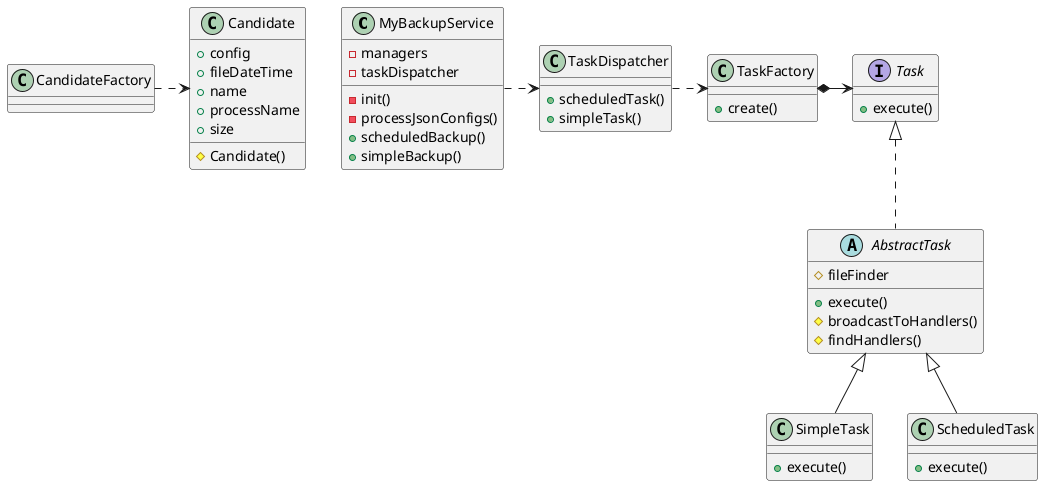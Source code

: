 @startuml OOP_Homework5_ClassDiagram

class MyBackupService {
	-managers
	-taskDispatcher
	
	-init()
	-processJsonConfigs()
	+scheduledBackup()
	+simpleBackup()
}

class CandidateFactory {
}

class Candidate {
	+config
	+fileDateTime
	+name
	+processName
	+size
	
	#Candidate()
}

CandidateFactory .> Candidate


class TaskDispatcher {
	+scheduledTask()
	+simpleTask()
}

class TaskFactory {
	+create()
}

interface Task {
	+execute()
}

abstract class AbstractTask implements Task {
	#fileFinder
	
	+execute()
	#broadcastToHandlers()	
	#findHandlers()
}

class SimpleTask extends AbstractTask {
	+execute()
}

class ScheduledTask extends AbstractTask {
	+execute()
}

TaskFactory *-> Task
TaskDispatcher .> TaskFactory
MyBackupService .> TaskDispatcher

@enduml